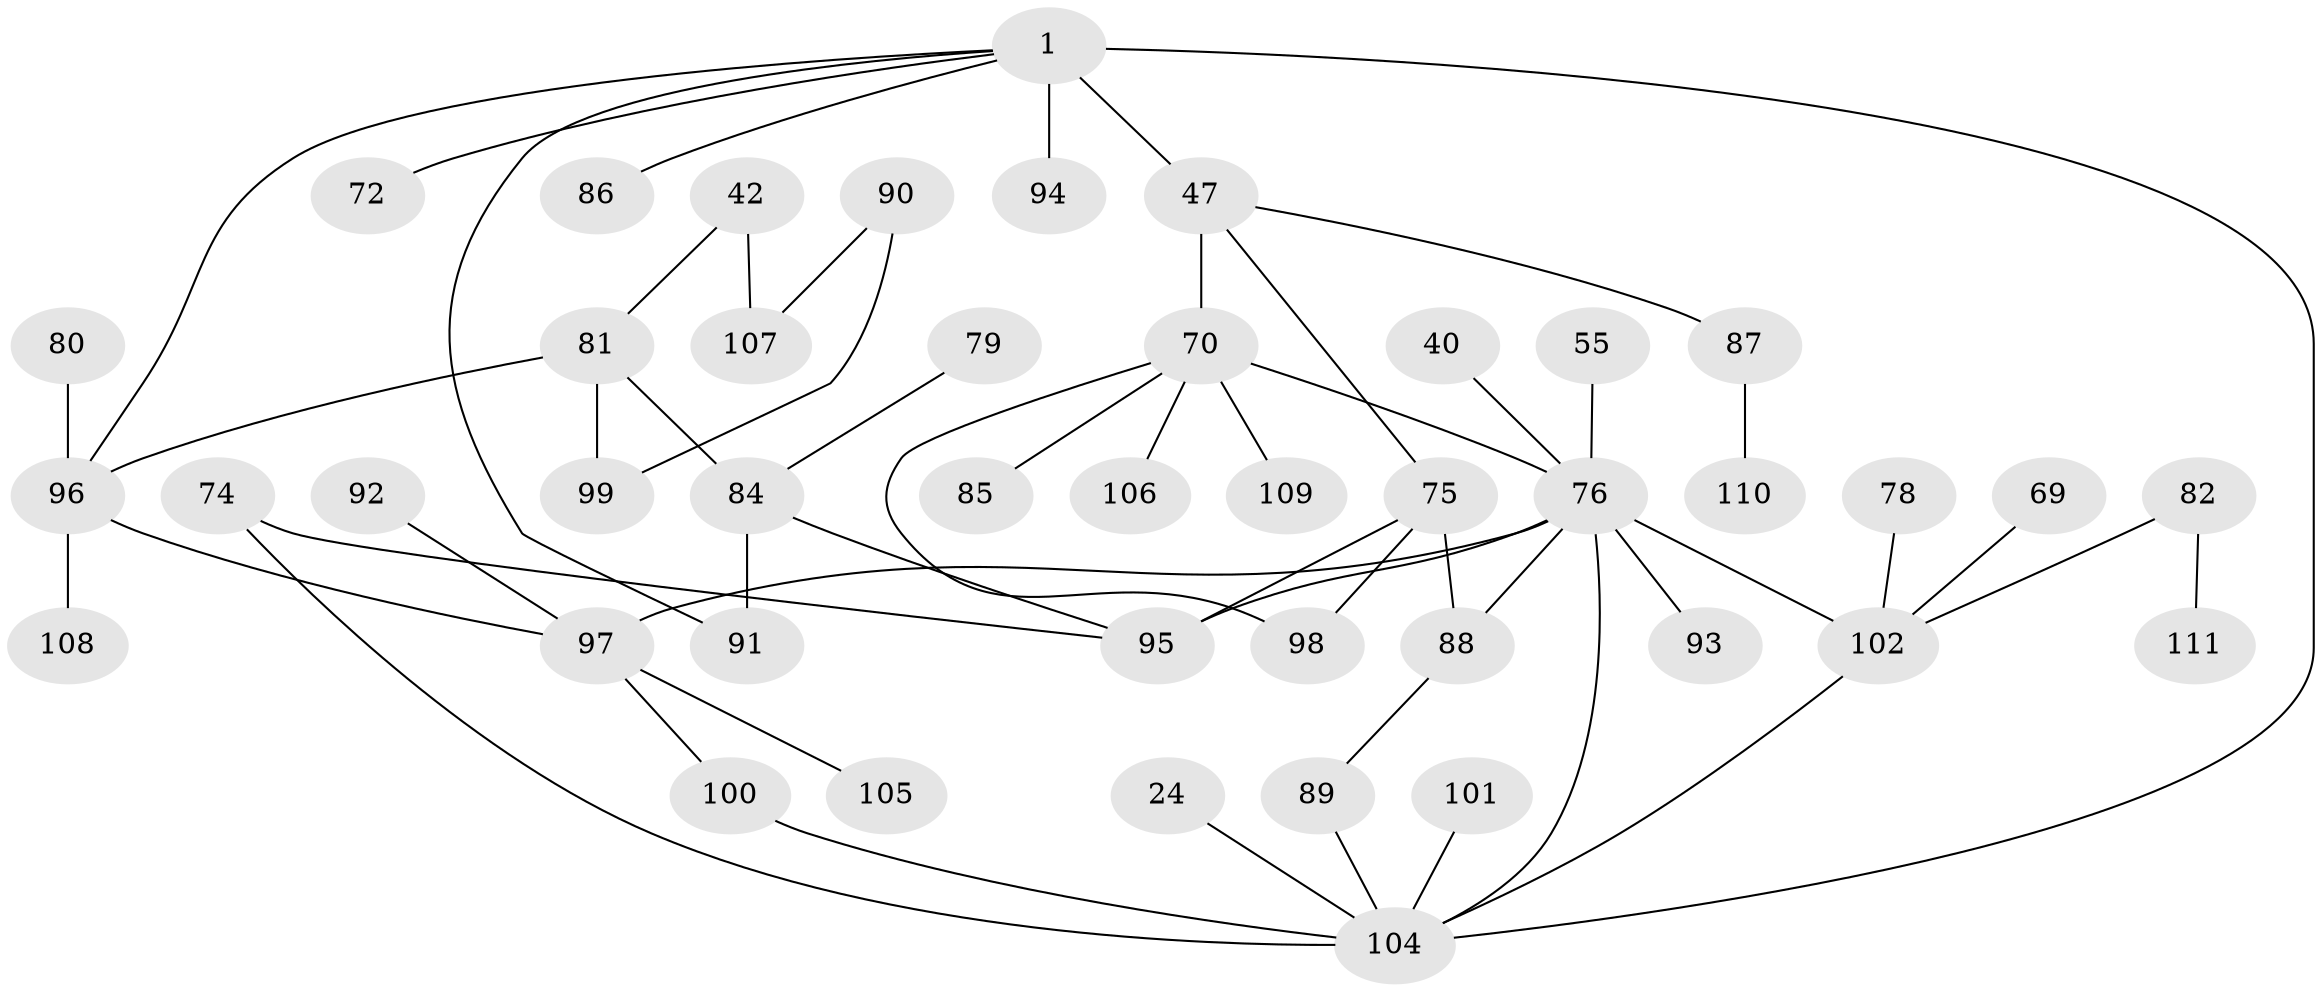 // original degree distribution, {9: 0.009009009009009009, 4: 0.17117117117117117, 2: 0.26126126126126126, 5: 0.018018018018018018, 3: 0.21621621621621623, 6: 0.009009009009009009, 1: 0.3153153153153153}
// Generated by graph-tools (version 1.1) at 2025/44/03/04/25 21:44:25]
// undirected, 44 vertices, 55 edges
graph export_dot {
graph [start="1"]
  node [color=gray90,style=filled];
  1;
  24;
  40;
  42 [super="+41"];
  47 [super="+7"];
  55;
  69;
  70 [super="+16+21"];
  72;
  74;
  75 [super="+48+65"];
  76 [super="+52+62"];
  78 [super="+71"];
  79;
  80;
  81 [super="+33+18"];
  82;
  84 [super="+22+20+53"];
  85;
  86 [super="+34"];
  87 [super="+60"];
  88 [super="+64"];
  89;
  90;
  91 [super="+54"];
  92;
  93;
  94 [super="+45+57"];
  95 [super="+51"];
  96 [super="+9+43"];
  97 [super="+67"];
  98 [super="+77"];
  99;
  100 [super="+68"];
  101;
  102 [super="+66"];
  104 [super="+35+61+73+103"];
  105;
  106;
  107 [super="+59"];
  108;
  109;
  110;
  111;
  1 -- 47 [weight=2];
  1 -- 72;
  1 -- 91;
  1 -- 96;
  1 -- 104 [weight=2];
  1 -- 94;
  1 -- 86;
  24 -- 104;
  40 -- 76;
  42 -- 81 [weight=2];
  42 -- 107;
  47 -- 70 [weight=2];
  47 -- 75;
  47 -- 87;
  55 -- 76;
  69 -- 102;
  70 -- 85;
  70 -- 76 [weight=2];
  70 -- 106;
  70 -- 109;
  70 -- 98;
  74 -- 95;
  74 -- 104;
  75 -- 88 [weight=2];
  75 -- 95;
  75 -- 98;
  76 -- 97;
  76 -- 88 [weight=2];
  76 -- 102 [weight=2];
  76 -- 93;
  76 -- 95 [weight=2];
  76 -- 104;
  78 -- 102;
  79 -- 84;
  80 -- 96;
  81 -- 96 [weight=2];
  81 -- 99;
  81 -- 84;
  82 -- 111;
  82 -- 102;
  84 -- 95;
  84 -- 91;
  87 -- 110;
  88 -- 89;
  89 -- 104;
  90 -- 99;
  90 -- 107;
  92 -- 97;
  96 -- 108;
  96 -- 97;
  97 -- 100;
  97 -- 105;
  100 -- 104 [weight=2];
  101 -- 104;
  102 -- 104;
}
